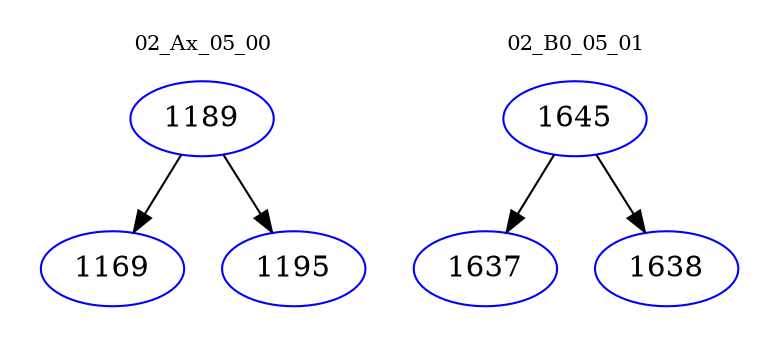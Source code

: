 digraph{
subgraph cluster_0 {
color = white
label = "02_Ax_05_00";
fontsize=10;
T0_1189 [label="1189", color="blue"]
T0_1189 -> T0_1169 [color="black"]
T0_1169 [label="1169", color="blue"]
T0_1189 -> T0_1195 [color="black"]
T0_1195 [label="1195", color="blue"]
}
subgraph cluster_1 {
color = white
label = "02_B0_05_01";
fontsize=10;
T1_1645 [label="1645", color="blue"]
T1_1645 -> T1_1637 [color="black"]
T1_1637 [label="1637", color="blue"]
T1_1645 -> T1_1638 [color="black"]
T1_1638 [label="1638", color="blue"]
}
}
